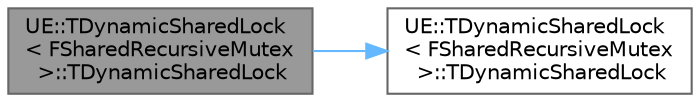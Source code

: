 digraph "UE::TDynamicSharedLock&lt; FSharedRecursiveMutex &gt;::TDynamicSharedLock"
{
 // INTERACTIVE_SVG=YES
 // LATEX_PDF_SIZE
  bgcolor="transparent";
  edge [fontname=Helvetica,fontsize=10,labelfontname=Helvetica,labelfontsize=10];
  node [fontname=Helvetica,fontsize=10,shape=box,height=0.2,width=0.4];
  rankdir="LR";
  Node1 [id="Node000001",label="UE::TDynamicSharedLock\l\< FSharedRecursiveMutex\l \>::TDynamicSharedLock",height=0.2,width=0.4,color="gray40", fillcolor="grey60", style="filled", fontcolor="black",tooltip=" "];
  Node1 -> Node2 [id="edge1_Node000001_Node000002",color="steelblue1",style="solid",tooltip=" "];
  Node2 [id="Node000002",label="UE::TDynamicSharedLock\l\< FSharedRecursiveMutex\l \>::TDynamicSharedLock",height=0.2,width=0.4,color="grey40", fillcolor="white", style="filled",URL="$d3/d00/classUE_1_1TDynamicSharedLock_3_01FSharedRecursiveMutex_01_4.html#a83b4949e751e1be28f4047273d6be655",tooltip=" "];
}
